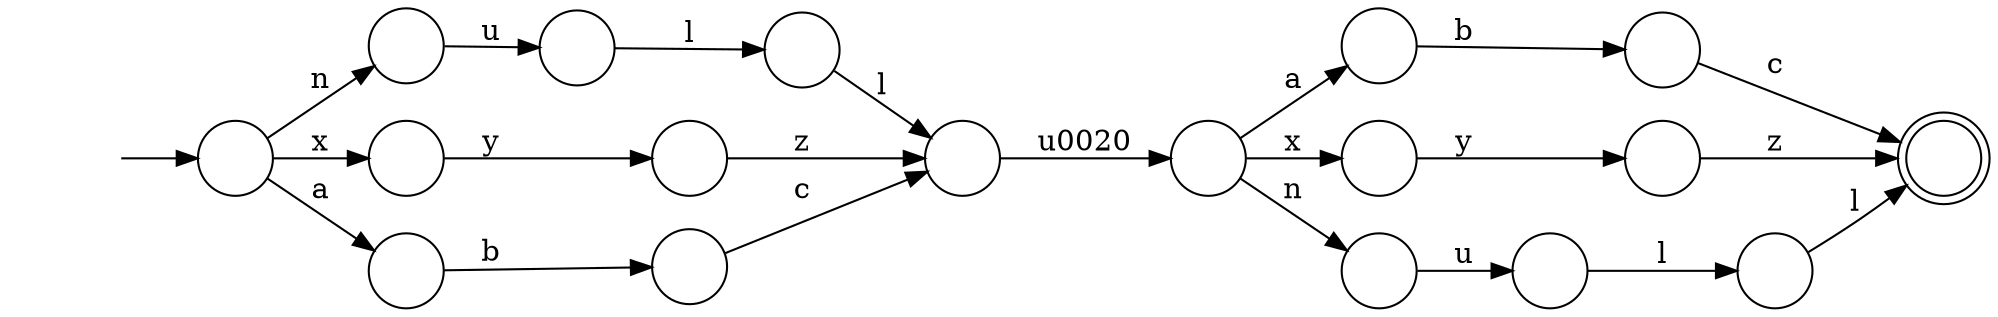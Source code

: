 digraph Automaton {
  rankdir = LR;
  0 [shape=doublecircle,label=""];
  1 [shape=circle,label=""];
  1 -> 16 [label="l"]
  2 [shape=circle,label=""];
  2 -> 0 [label="c"]
  3 [shape=circle,label=""];
  3 -> 5 [label="c"]
  4 [shape=circle,label=""];
  4 -> 0 [label="z"]
  5 [shape=circle,label=""];
  5 -> 12 [label="\u0020"]
  6 [shape=circle,label=""];
  6 -> 2 [label="b"]
  7 [shape=circle,label=""];
  7 -> 9 [label="u"]
  8 [shape=circle,label=""];
  8 -> 17 [label="y"]
  9 [shape=circle,label=""];
  9 -> 14 [label="l"]
  10 [shape=circle,label=""];
  10 -> 4 [label="y"]
  11 [shape=circle,label=""];
  11 -> 3 [label="b"]
  12 [shape=circle,label=""];
  12 -> 13 [label="n"]
  12 -> 6 [label="a"]
  12 -> 10 [label="x"]
  13 [shape=circle,label=""];
  13 -> 1 [label="u"]
  14 [shape=circle,label=""];
  14 -> 5 [label="l"]
  15 [shape=circle,label=""];
  initial [shape=plaintext,label=""];
  initial -> 15
  15 -> 7 [label="n"]
  15 -> 11 [label="a"]
  15 -> 8 [label="x"]
  16 [shape=circle,label=""];
  16 -> 0 [label="l"]
  17 [shape=circle,label=""];
  17 -> 5 [label="z"]
}

